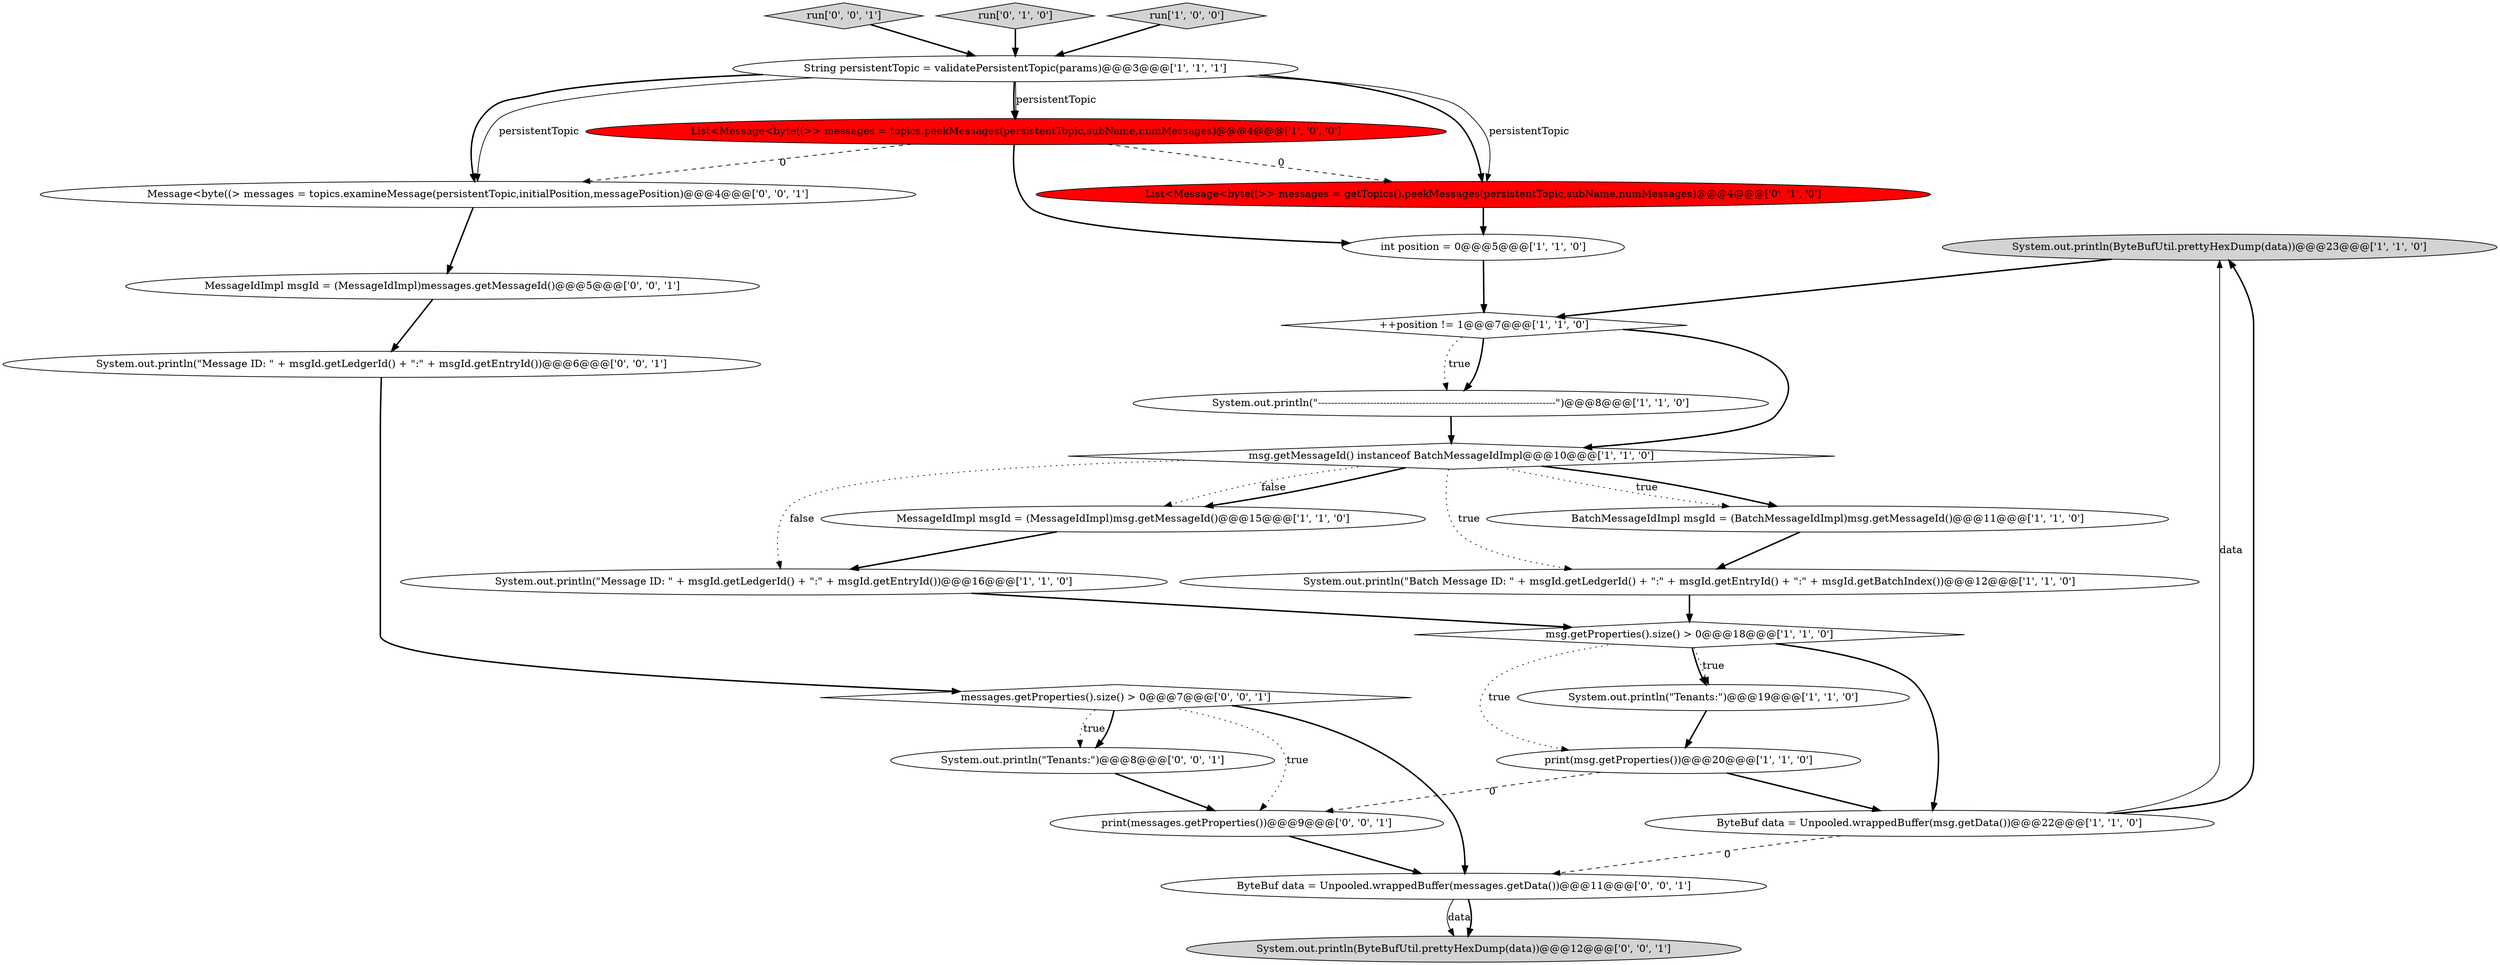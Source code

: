 digraph {
10 [style = filled, label = "System.out.println(ByteBufUtil.prettyHexDump(data))@@@23@@@['1', '1', '0']", fillcolor = lightgray, shape = ellipse image = "AAA0AAABBB1BBB"];
21 [style = filled, label = "run['0', '0', '1']", fillcolor = lightgray, shape = diamond image = "AAA0AAABBB3BBB"];
6 [style = filled, label = "System.out.println(\"-------------------------------------------------------------------------\")@@@8@@@['1', '1', '0']", fillcolor = white, shape = ellipse image = "AAA0AAABBB1BBB"];
24 [style = filled, label = "System.out.println(\"Message ID: \" + msgId.getLedgerId() + \":\" + msgId.getEntryId())@@@6@@@['0', '0', '1']", fillcolor = white, shape = ellipse image = "AAA0AAABBB3BBB"];
2 [style = filled, label = "++position != 1@@@7@@@['1', '1', '0']", fillcolor = white, shape = diamond image = "AAA0AAABBB1BBB"];
22 [style = filled, label = "Message<byte((> messages = topics.examineMessage(persistentTopic,initialPosition,messagePosition)@@@4@@@['0', '0', '1']", fillcolor = white, shape = ellipse image = "AAA0AAABBB3BBB"];
19 [style = filled, label = "System.out.println(\"Tenants:\")@@@8@@@['0', '0', '1']", fillcolor = white, shape = ellipse image = "AAA0AAABBB3BBB"];
0 [style = filled, label = "String persistentTopic = validatePersistentTopic(params)@@@3@@@['1', '1', '1']", fillcolor = white, shape = ellipse image = "AAA0AAABBB1BBB"];
13 [style = filled, label = "msg.getProperties().size() > 0@@@18@@@['1', '1', '0']", fillcolor = white, shape = diamond image = "AAA0AAABBB1BBB"];
3 [style = filled, label = "msg.getMessageId() instanceof BatchMessageIdImpl@@@10@@@['1', '1', '0']", fillcolor = white, shape = diamond image = "AAA0AAABBB1BBB"];
17 [style = filled, label = "run['0', '1', '0']", fillcolor = lightgray, shape = diamond image = "AAA0AAABBB2BBB"];
26 [style = filled, label = "ByteBuf data = Unpooled.wrappedBuffer(messages.getData())@@@11@@@['0', '0', '1']", fillcolor = white, shape = ellipse image = "AAA0AAABBB3BBB"];
25 [style = filled, label = "print(messages.getProperties())@@@9@@@['0', '0', '1']", fillcolor = white, shape = ellipse image = "AAA0AAABBB3BBB"];
23 [style = filled, label = "MessageIdImpl msgId = (MessageIdImpl)messages.getMessageId()@@@5@@@['0', '0', '1']", fillcolor = white, shape = ellipse image = "AAA0AAABBB3BBB"];
16 [style = filled, label = "List<Message<byte((>> messages = getTopics().peekMessages(persistentTopic,subName,numMessages)@@@4@@@['0', '1', '0']", fillcolor = red, shape = ellipse image = "AAA1AAABBB2BBB"];
7 [style = filled, label = "BatchMessageIdImpl msgId = (BatchMessageIdImpl)msg.getMessageId()@@@11@@@['1', '1', '0']", fillcolor = white, shape = ellipse image = "AAA0AAABBB1BBB"];
9 [style = filled, label = "List<Message<byte((>> messages = topics.peekMessages(persistentTopic,subName,numMessages)@@@4@@@['1', '0', '0']", fillcolor = red, shape = ellipse image = "AAA1AAABBB1BBB"];
5 [style = filled, label = "ByteBuf data = Unpooled.wrappedBuffer(msg.getData())@@@22@@@['1', '1', '0']", fillcolor = white, shape = ellipse image = "AAA0AAABBB1BBB"];
15 [style = filled, label = "System.out.println(\"Batch Message ID: \" + msgId.getLedgerId() + \":\" + msgId.getEntryId() + \":\" + msgId.getBatchIndex())@@@12@@@['1', '1', '0']", fillcolor = white, shape = ellipse image = "AAA0AAABBB1BBB"];
1 [style = filled, label = "System.out.println(\"Message ID: \" + msgId.getLedgerId() + \":\" + msgId.getEntryId())@@@16@@@['1', '1', '0']", fillcolor = white, shape = ellipse image = "AAA0AAABBB1BBB"];
20 [style = filled, label = "System.out.println(ByteBufUtil.prettyHexDump(data))@@@12@@@['0', '0', '1']", fillcolor = lightgray, shape = ellipse image = "AAA0AAABBB3BBB"];
12 [style = filled, label = "int position = 0@@@5@@@['1', '1', '0']", fillcolor = white, shape = ellipse image = "AAA0AAABBB1BBB"];
8 [style = filled, label = "MessageIdImpl msgId = (MessageIdImpl)msg.getMessageId()@@@15@@@['1', '1', '0']", fillcolor = white, shape = ellipse image = "AAA0AAABBB1BBB"];
18 [style = filled, label = "messages.getProperties().size() > 0@@@7@@@['0', '0', '1']", fillcolor = white, shape = diamond image = "AAA0AAABBB3BBB"];
11 [style = filled, label = "run['1', '0', '0']", fillcolor = lightgray, shape = diamond image = "AAA0AAABBB1BBB"];
14 [style = filled, label = "print(msg.getProperties())@@@20@@@['1', '1', '0']", fillcolor = white, shape = ellipse image = "AAA0AAABBB1BBB"];
4 [style = filled, label = "System.out.println(\"Tenants:\")@@@19@@@['1', '1', '0']", fillcolor = white, shape = ellipse image = "AAA0AAABBB1BBB"];
6->3 [style = bold, label=""];
5->10 [style = bold, label=""];
0->16 [style = bold, label=""];
0->9 [style = bold, label=""];
15->13 [style = bold, label=""];
4->14 [style = bold, label=""];
3->7 [style = dotted, label="true"];
9->16 [style = dashed, label="0"];
21->0 [style = bold, label=""];
0->22 [style = solid, label="persistentTopic"];
18->25 [style = dotted, label="true"];
5->26 [style = dashed, label="0"];
14->25 [style = dashed, label="0"];
2->6 [style = bold, label=""];
2->3 [style = bold, label=""];
0->16 [style = solid, label="persistentTopic"];
18->26 [style = bold, label=""];
18->19 [style = dotted, label="true"];
18->19 [style = bold, label=""];
9->22 [style = dashed, label="0"];
24->18 [style = bold, label=""];
22->23 [style = bold, label=""];
1->13 [style = bold, label=""];
3->8 [style = dotted, label="false"];
19->25 [style = bold, label=""];
13->4 [style = dotted, label="true"];
8->1 [style = bold, label=""];
12->2 [style = bold, label=""];
23->24 [style = bold, label=""];
11->0 [style = bold, label=""];
17->0 [style = bold, label=""];
26->20 [style = solid, label="data"];
0->9 [style = solid, label="persistentTopic"];
3->7 [style = bold, label=""];
2->6 [style = dotted, label="true"];
3->8 [style = bold, label=""];
0->22 [style = bold, label=""];
3->15 [style = dotted, label="true"];
25->26 [style = bold, label=""];
13->5 [style = bold, label=""];
7->15 [style = bold, label=""];
10->2 [style = bold, label=""];
9->12 [style = bold, label=""];
3->1 [style = dotted, label="false"];
13->14 [style = dotted, label="true"];
16->12 [style = bold, label=""];
5->10 [style = solid, label="data"];
26->20 [style = bold, label=""];
14->5 [style = bold, label=""];
13->4 [style = bold, label=""];
}
